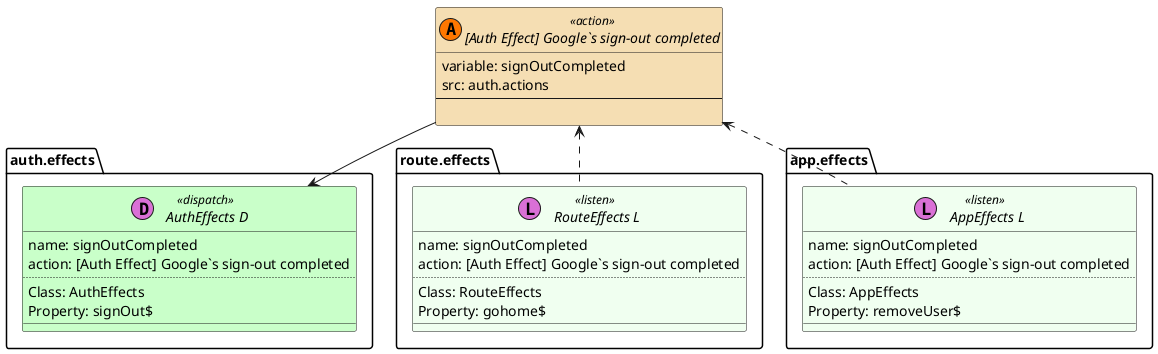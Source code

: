 @startuml [Auth Effect] Google`s sign-out completed

set namespaceSeparator ::
skinparam class {
    BackgroundColor<<listen>> HoneyDew
    BackgroundColor<<action>> Wheat
    BackgroundColor<<dispatch>> Technology
}

interface "[Auth Effect] Google`s sign-out completed" << (A,#FF7700) action >> {
            variable: signOutCompleted
            src: auth.actions
            --
            
        }

        
interface "auth.effects:: AuthEffects D" << (D,orchid) dispatch >> {
            name: signOutCompleted
            action: [Auth Effect] Google`s sign-out completed
            ..
            Class: AuthEffects
Property: signOut$
            __
        }
        "[Auth Effect] Google`s sign-out completed" -down-> "auth.effects:: AuthEffects D"

interface "route.effects:: RouteEffects L" << (L,orchid) listen >> {
            name: signOutCompleted
            action: [Auth Effect] Google`s sign-out completed
            ..
            Class: RouteEffects
Property: gohome$
            __
        }
        "[Auth Effect] Google`s sign-out completed" <.down. "route.effects:: RouteEffects L"

interface "app.effects:: AppEffects L" << (L,orchid) listen >> {
            name: signOutCompleted
            action: [Auth Effect] Google`s sign-out completed
            ..
            Class: AppEffects
Property: removeUser$
            __
        }
        "[Auth Effect] Google`s sign-out completed" <.down. "app.effects:: AppEffects L"
 

@enduml